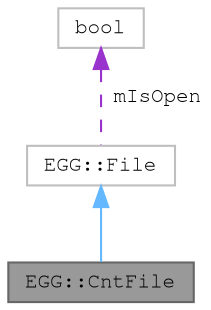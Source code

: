 digraph "EGG::CntFile"
{
 // LATEX_PDF_SIZE
  bgcolor="transparent";
  edge [fontname=FreeMono,fontsize=10,labelfontname=FreeMono,labelfontsize=10];
  node [fontname=FreeMono,fontsize=10,shape=box,height=0.2,width=0.4];
  Node1 [label="EGG::CntFile",height=0.2,width=0.4,color="gray40", fillcolor="grey60", style="filled", fontcolor="black",tooltip=" "];
  Node2 -> Node1 [dir="back",color="steelblue1",style="solid"];
  Node2 [label="EGG::File",height=0.2,width=0.4,color="grey75", fillcolor="white", style="filled",URL="$class_e_g_g_1_1_file.html",tooltip=" "];
  Node3 -> Node2 [dir="back",color="darkorchid3",style="dashed",label=" mIsOpen" ];
  Node3 [label="bool",height=0.2,width=0.4,color="grey75", fillcolor="white", style="filled",tooltip=" "];
}
